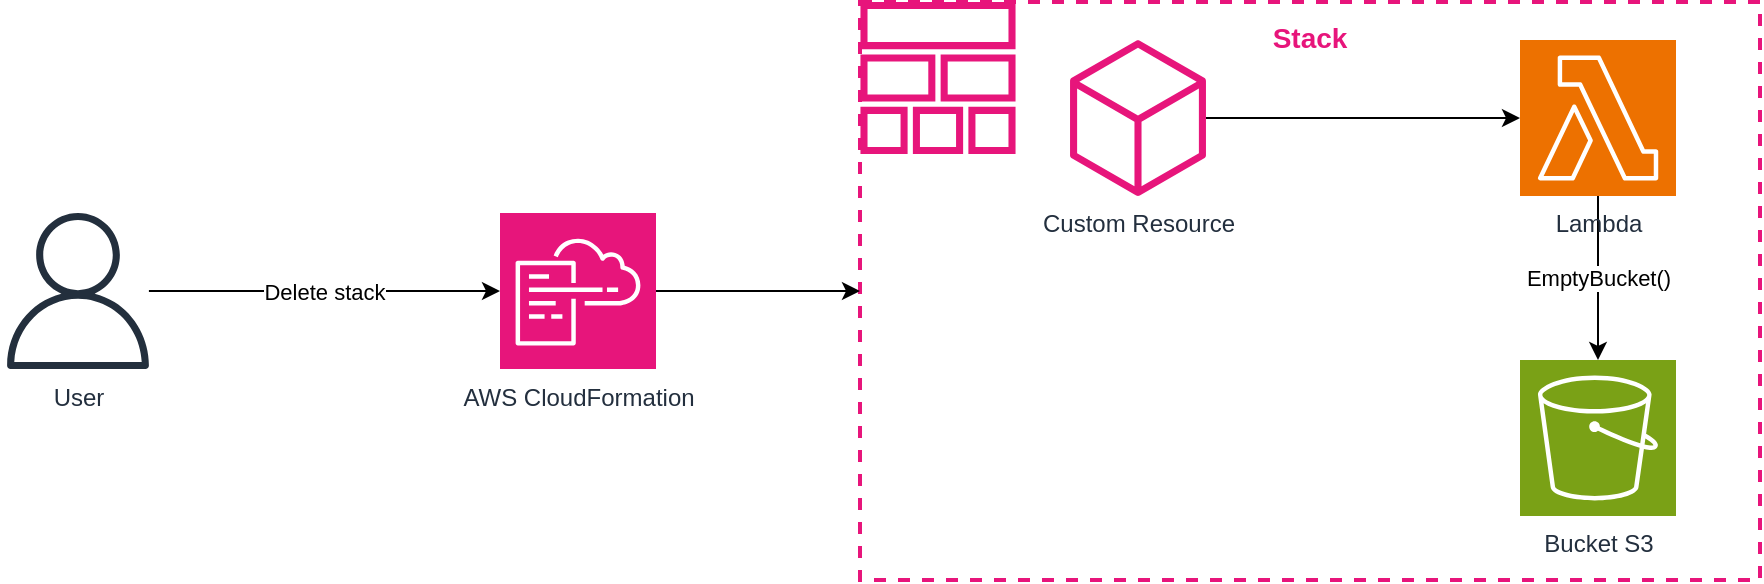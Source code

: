 <mxfile version="22.1.16" type="device">
  <diagram name="Page-1" id="6nBgU7saDWeoa3w-phTC">
    <mxGraphModel dx="1948" dy="988" grid="1" gridSize="10" guides="1" tooltips="1" connect="1" arrows="1" fold="1" page="1" pageScale="1" pageWidth="850" pageHeight="1100" math="0" shadow="0">
      <root>
        <mxCell id="0" />
        <mxCell id="1" parent="0" />
        <mxCell id="WWaVnhqlrNM5JWbUGNf1-7" value="Stack" style="outlineConnect=0;gradientColor=none;html=1;whiteSpace=wrap;fontSize=14;fontStyle=1;strokeColor=#E7157B;fillColor=none;verticalAlign=top;align=center;fontColor=#E7157B;dashed=1;spacingTop=3;strokeWidth=2;" vertex="1" parent="1">
          <mxGeometry x="340" y="641" width="450" height="289" as="geometry" />
        </mxCell>
        <mxCell id="WWaVnhqlrNM5JWbUGNf1-6" value="Delete stack" style="edgeStyle=orthogonalEdgeStyle;rounded=0;orthogonalLoop=1;jettySize=auto;html=1;" edge="1" parent="1" source="WWaVnhqlrNM5JWbUGNf1-1" target="WWaVnhqlrNM5JWbUGNf1-2">
          <mxGeometry relative="1" as="geometry" />
        </mxCell>
        <mxCell id="WWaVnhqlrNM5JWbUGNf1-1" value="User" style="sketch=0;outlineConnect=0;fontColor=#232F3E;gradientColor=none;fillColor=#232F3D;strokeColor=none;dashed=0;verticalLabelPosition=bottom;verticalAlign=top;align=center;html=1;fontSize=12;fontStyle=0;aspect=fixed;pointerEvents=1;shape=mxgraph.aws4.user;" vertex="1" parent="1">
          <mxGeometry x="-90" y="746.5" width="78" height="78" as="geometry" />
        </mxCell>
        <mxCell id="WWaVnhqlrNM5JWbUGNf1-12" style="edgeStyle=orthogonalEdgeStyle;rounded=0;orthogonalLoop=1;jettySize=auto;html=1;" edge="1" parent="1" source="WWaVnhqlrNM5JWbUGNf1-2" target="WWaVnhqlrNM5JWbUGNf1-7">
          <mxGeometry relative="1" as="geometry" />
        </mxCell>
        <mxCell id="WWaVnhqlrNM5JWbUGNf1-2" value="AWS CloudFormation" style="sketch=0;points=[[0,0,0],[0.25,0,0],[0.5,0,0],[0.75,0,0],[1,0,0],[0,1,0],[0.25,1,0],[0.5,1,0],[0.75,1,0],[1,1,0],[0,0.25,0],[0,0.5,0],[0,0.75,0],[1,0.25,0],[1,0.5,0],[1,0.75,0]];points=[[0,0,0],[0.25,0,0],[0.5,0,0],[0.75,0,0],[1,0,0],[0,1,0],[0.25,1,0],[0.5,1,0],[0.75,1,0],[1,1,0],[0,0.25,0],[0,0.5,0],[0,0.75,0],[1,0.25,0],[1,0.5,0],[1,0.75,0]];outlineConnect=0;fontColor=#232F3E;fillColor=#E7157B;strokeColor=#ffffff;dashed=0;verticalLabelPosition=bottom;verticalAlign=top;align=center;html=1;fontSize=12;fontStyle=0;aspect=fixed;shape=mxgraph.aws4.resourceIcon;resIcon=mxgraph.aws4.cloudformation;" vertex="1" parent="1">
          <mxGeometry x="160" y="746.5" width="78" height="78" as="geometry" />
        </mxCell>
        <mxCell id="WWaVnhqlrNM5JWbUGNf1-3" value="" style="sketch=0;outlineConnect=0;fontColor=#232F3E;gradientColor=none;fillColor=#E7157B;strokeColor=none;dashed=0;verticalLabelPosition=bottom;verticalAlign=top;align=center;html=1;fontSize=12;fontStyle=0;aspect=fixed;pointerEvents=1;shape=mxgraph.aws4.stack;" vertex="1" parent="1">
          <mxGeometry x="340" y="641" width="78" height="76" as="geometry" />
        </mxCell>
        <mxCell id="WWaVnhqlrNM5JWbUGNf1-8" value="EmptyBucket()" style="edgeStyle=orthogonalEdgeStyle;rounded=0;orthogonalLoop=1;jettySize=auto;html=1;" edge="1" parent="1" source="WWaVnhqlrNM5JWbUGNf1-4" target="WWaVnhqlrNM5JWbUGNf1-5">
          <mxGeometry relative="1" as="geometry" />
        </mxCell>
        <mxCell id="WWaVnhqlrNM5JWbUGNf1-4" value="Lambda" style="sketch=0;points=[[0,0,0],[0.25,0,0],[0.5,0,0],[0.75,0,0],[1,0,0],[0,1,0],[0.25,1,0],[0.5,1,0],[0.75,1,0],[1,1,0],[0,0.25,0],[0,0.5,0],[0,0.75,0],[1,0.25,0],[1,0.5,0],[1,0.75,0]];outlineConnect=0;fontColor=#232F3E;fillColor=#ED7100;strokeColor=#ffffff;dashed=0;verticalLabelPosition=bottom;verticalAlign=top;align=center;html=1;fontSize=12;fontStyle=0;aspect=fixed;shape=mxgraph.aws4.resourceIcon;resIcon=mxgraph.aws4.lambda;" vertex="1" parent="1">
          <mxGeometry x="670" y="660" width="78" height="78" as="geometry" />
        </mxCell>
        <mxCell id="WWaVnhqlrNM5JWbUGNf1-5" value="Bucket S3" style="sketch=0;points=[[0,0,0],[0.25,0,0],[0.5,0,0],[0.75,0,0],[1,0,0],[0,1,0],[0.25,1,0],[0.5,1,0],[0.75,1,0],[1,1,0],[0,0.25,0],[0,0.5,0],[0,0.75,0],[1,0.25,0],[1,0.5,0],[1,0.75,0]];outlineConnect=0;fontColor=#232F3E;fillColor=#7AA116;strokeColor=#ffffff;dashed=0;verticalLabelPosition=bottom;verticalAlign=top;align=center;html=1;fontSize=12;fontStyle=0;aspect=fixed;shape=mxgraph.aws4.resourceIcon;resIcon=mxgraph.aws4.s3;" vertex="1" parent="1">
          <mxGeometry x="670" y="820" width="78" height="78" as="geometry" />
        </mxCell>
        <mxCell id="WWaVnhqlrNM5JWbUGNf1-11" style="edgeStyle=orthogonalEdgeStyle;rounded=0;orthogonalLoop=1;jettySize=auto;html=1;" edge="1" parent="1" source="WWaVnhqlrNM5JWbUGNf1-10" target="WWaVnhqlrNM5JWbUGNf1-4">
          <mxGeometry relative="1" as="geometry" />
        </mxCell>
        <mxCell id="WWaVnhqlrNM5JWbUGNf1-10" value="Custom Resource" style="sketch=0;outlineConnect=0;fontColor=#232F3E;gradientColor=none;fillColor=#E7157B;strokeColor=none;dashed=0;verticalLabelPosition=bottom;verticalAlign=top;align=center;html=1;fontSize=12;fontStyle=0;aspect=fixed;pointerEvents=1;shape=mxgraph.aws4.resources;" vertex="1" parent="1">
          <mxGeometry x="445" y="660" width="68" height="78" as="geometry" />
        </mxCell>
      </root>
    </mxGraphModel>
  </diagram>
</mxfile>
